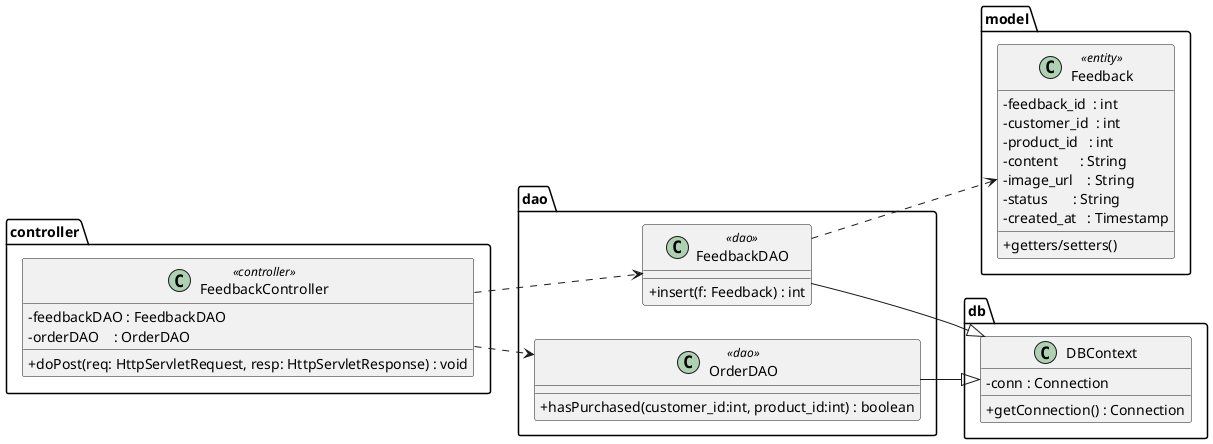 @startuml
left to right direction
skinparam classAttributeIconSize 0
hide empty methods

package "model" {
  class Feedback <<entity>> {
    - feedback_id  : int
    - customer_id  : int
    - product_id   : int
    - content      : String
    - image_url    : String
    - status       : String
    - created_at   : Timestamp
    + getters/setters()
  }
}

package "db" {
  class DBContext {
    - conn : Connection
    + getConnection() : Connection
  }
}

package "dao" {
  class FeedbackDAO <<dao>> {
    + insert(f: Feedback) : int
  }
  class OrderDAO <<dao>> {
    + hasPurchased(customer_id:int, product_id:int) : boolean
  }
}

package "controller" {
  class FeedbackController <<controller>> {
    - feedbackDAO : FeedbackDAO
    - orderDAO    : OrderDAO
    + doPost(req: HttpServletRequest, resp: HttpServletResponse) : void
  }
}

FeedbackDAO --|> DBContext
OrderDAO    --|> DBContext
FeedbackController ..> FeedbackDAO
FeedbackController ..> OrderDAO
FeedbackDAO ..> Feedback
@enduml
